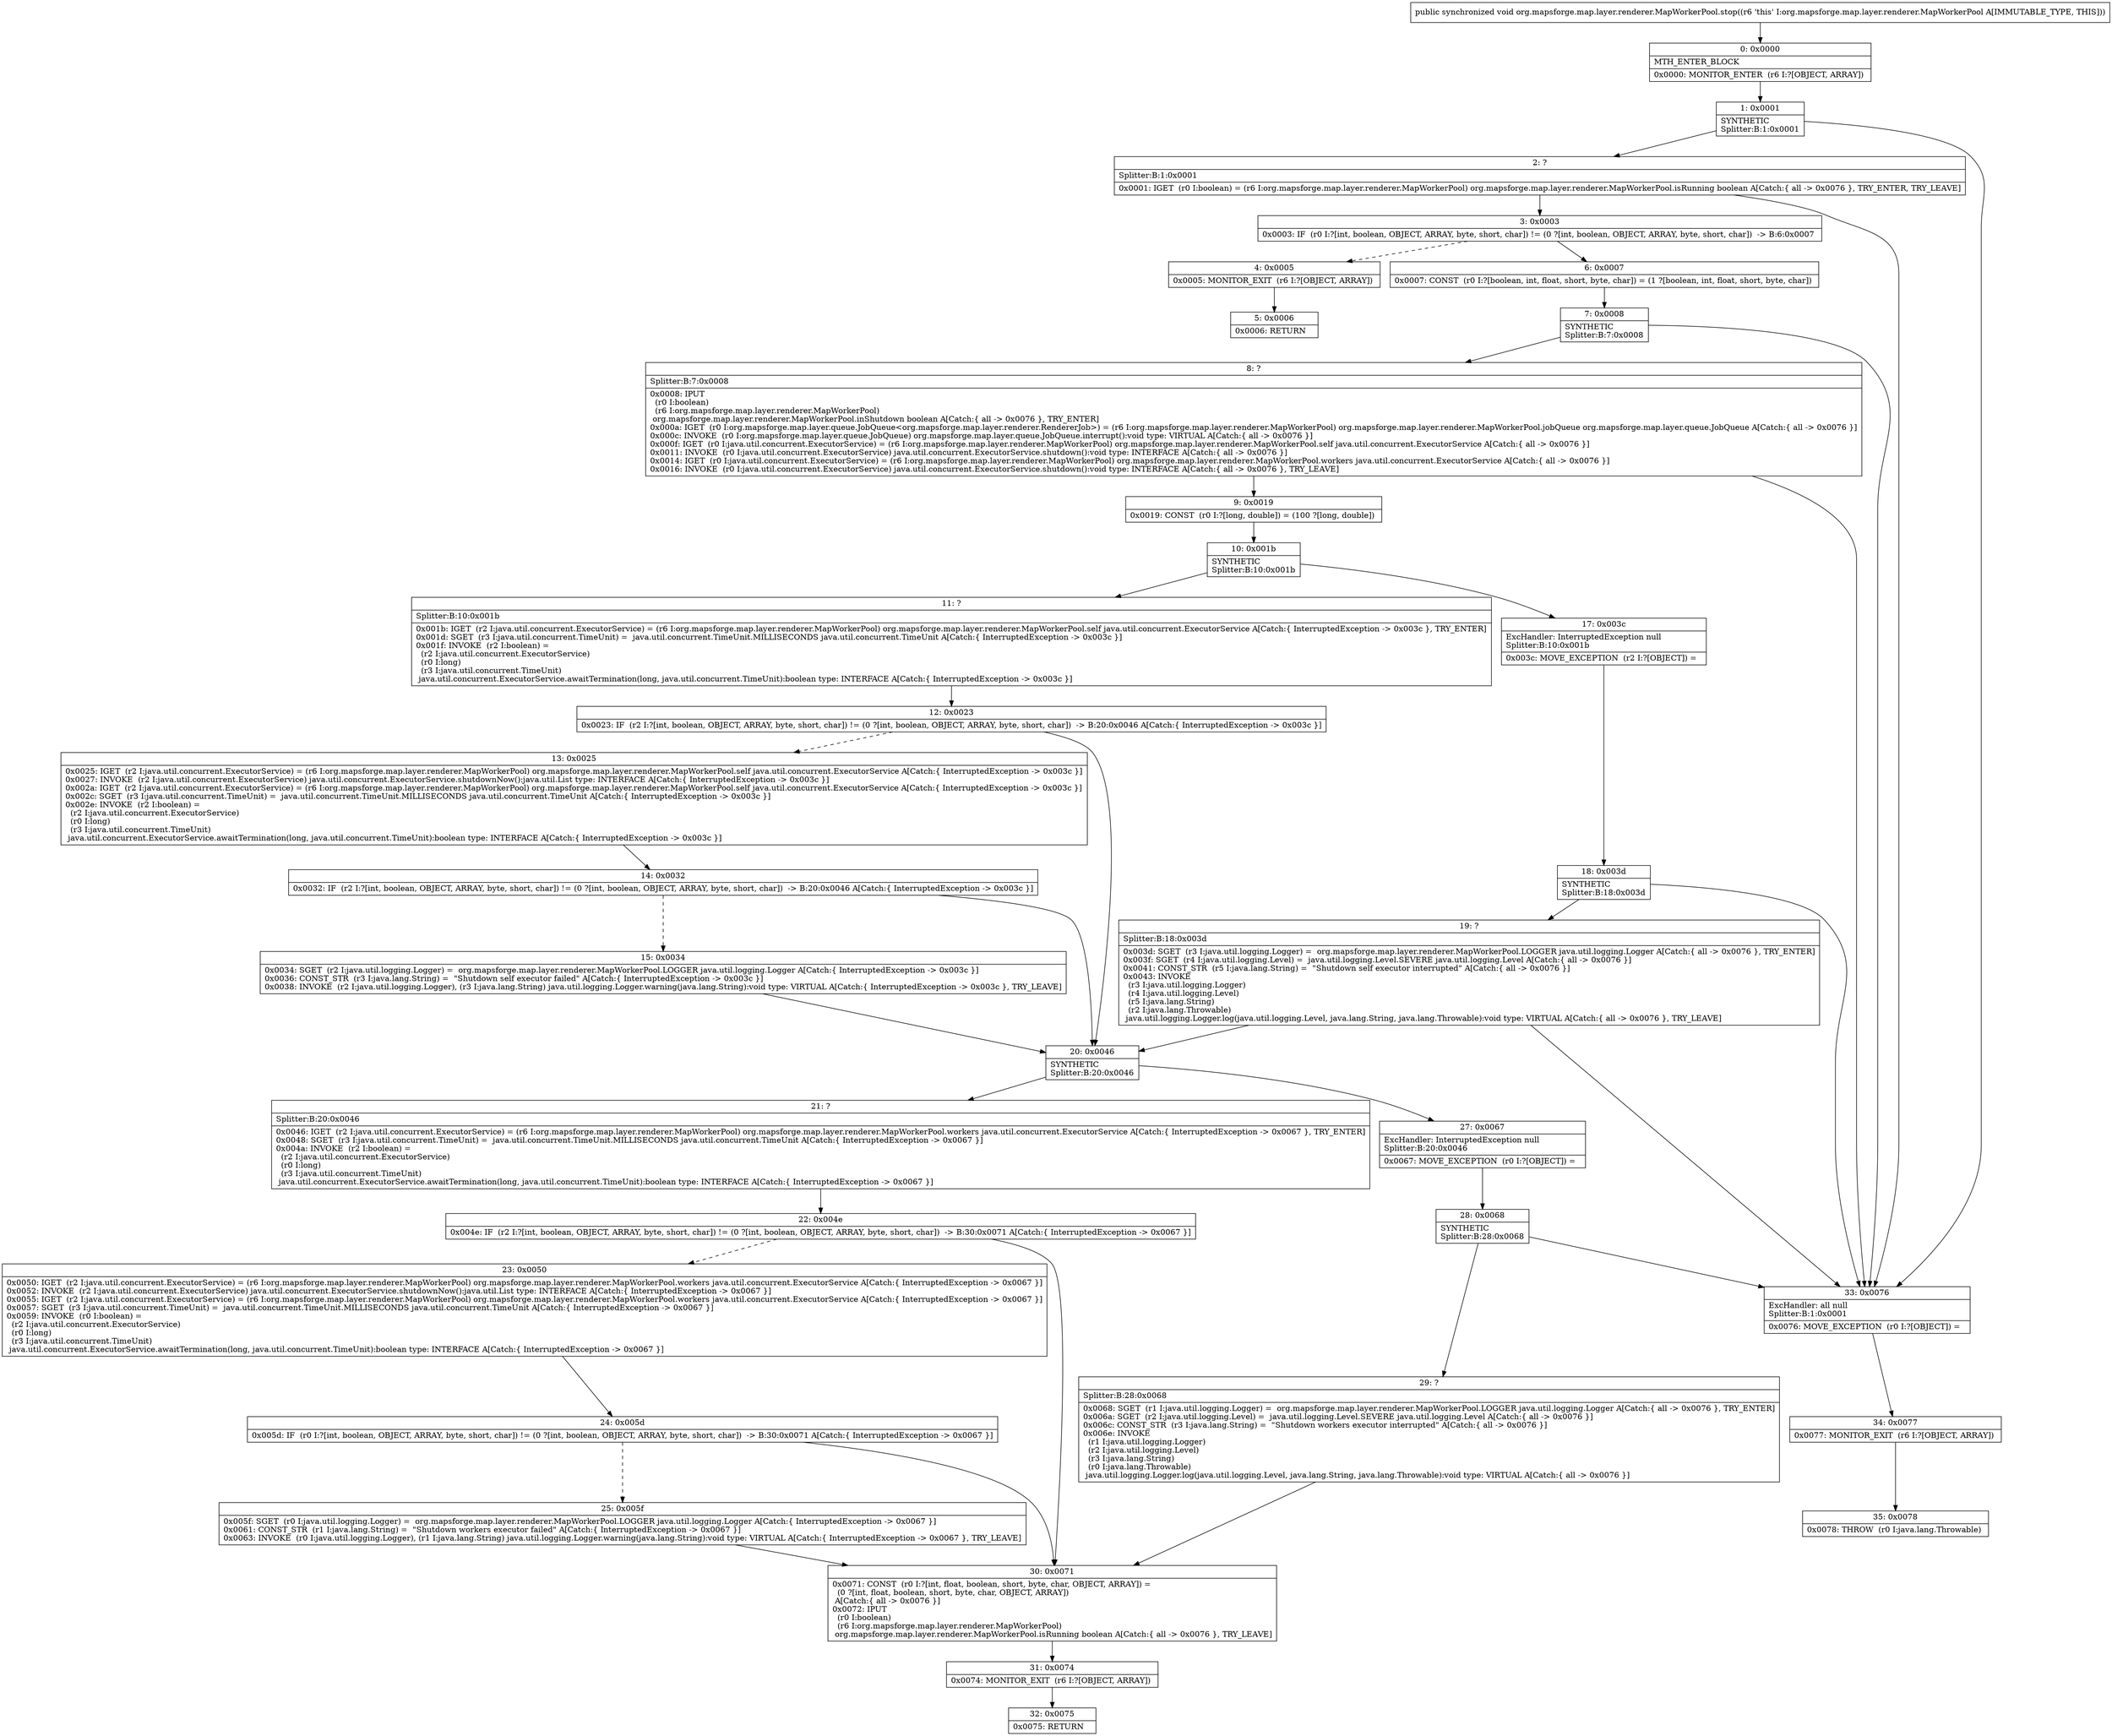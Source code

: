 digraph "CFG fororg.mapsforge.map.layer.renderer.MapWorkerPool.stop()V" {
Node_0 [shape=record,label="{0\:\ 0x0000|MTH_ENTER_BLOCK\l|0x0000: MONITOR_ENTER  (r6 I:?[OBJECT, ARRAY]) \l}"];
Node_1 [shape=record,label="{1\:\ 0x0001|SYNTHETIC\lSplitter:B:1:0x0001\l}"];
Node_2 [shape=record,label="{2\:\ ?|Splitter:B:1:0x0001\l|0x0001: IGET  (r0 I:boolean) = (r6 I:org.mapsforge.map.layer.renderer.MapWorkerPool) org.mapsforge.map.layer.renderer.MapWorkerPool.isRunning boolean A[Catch:\{ all \-\> 0x0076 \}, TRY_ENTER, TRY_LEAVE]\l}"];
Node_3 [shape=record,label="{3\:\ 0x0003|0x0003: IF  (r0 I:?[int, boolean, OBJECT, ARRAY, byte, short, char]) != (0 ?[int, boolean, OBJECT, ARRAY, byte, short, char])  \-\> B:6:0x0007 \l}"];
Node_4 [shape=record,label="{4\:\ 0x0005|0x0005: MONITOR_EXIT  (r6 I:?[OBJECT, ARRAY]) \l}"];
Node_5 [shape=record,label="{5\:\ 0x0006|0x0006: RETURN   \l}"];
Node_6 [shape=record,label="{6\:\ 0x0007|0x0007: CONST  (r0 I:?[boolean, int, float, short, byte, char]) = (1 ?[boolean, int, float, short, byte, char]) \l}"];
Node_7 [shape=record,label="{7\:\ 0x0008|SYNTHETIC\lSplitter:B:7:0x0008\l}"];
Node_8 [shape=record,label="{8\:\ ?|Splitter:B:7:0x0008\l|0x0008: IPUT  \l  (r0 I:boolean)\l  (r6 I:org.mapsforge.map.layer.renderer.MapWorkerPool)\l org.mapsforge.map.layer.renderer.MapWorkerPool.inShutdown boolean A[Catch:\{ all \-\> 0x0076 \}, TRY_ENTER]\l0x000a: IGET  (r0 I:org.mapsforge.map.layer.queue.JobQueue\<org.mapsforge.map.layer.renderer.RendererJob\>) = (r6 I:org.mapsforge.map.layer.renderer.MapWorkerPool) org.mapsforge.map.layer.renderer.MapWorkerPool.jobQueue org.mapsforge.map.layer.queue.JobQueue A[Catch:\{ all \-\> 0x0076 \}]\l0x000c: INVOKE  (r0 I:org.mapsforge.map.layer.queue.JobQueue) org.mapsforge.map.layer.queue.JobQueue.interrupt():void type: VIRTUAL A[Catch:\{ all \-\> 0x0076 \}]\l0x000f: IGET  (r0 I:java.util.concurrent.ExecutorService) = (r6 I:org.mapsforge.map.layer.renderer.MapWorkerPool) org.mapsforge.map.layer.renderer.MapWorkerPool.self java.util.concurrent.ExecutorService A[Catch:\{ all \-\> 0x0076 \}]\l0x0011: INVOKE  (r0 I:java.util.concurrent.ExecutorService) java.util.concurrent.ExecutorService.shutdown():void type: INTERFACE A[Catch:\{ all \-\> 0x0076 \}]\l0x0014: IGET  (r0 I:java.util.concurrent.ExecutorService) = (r6 I:org.mapsforge.map.layer.renderer.MapWorkerPool) org.mapsforge.map.layer.renderer.MapWorkerPool.workers java.util.concurrent.ExecutorService A[Catch:\{ all \-\> 0x0076 \}]\l0x0016: INVOKE  (r0 I:java.util.concurrent.ExecutorService) java.util.concurrent.ExecutorService.shutdown():void type: INTERFACE A[Catch:\{ all \-\> 0x0076 \}, TRY_LEAVE]\l}"];
Node_9 [shape=record,label="{9\:\ 0x0019|0x0019: CONST  (r0 I:?[long, double]) = (100 ?[long, double]) \l}"];
Node_10 [shape=record,label="{10\:\ 0x001b|SYNTHETIC\lSplitter:B:10:0x001b\l}"];
Node_11 [shape=record,label="{11\:\ ?|Splitter:B:10:0x001b\l|0x001b: IGET  (r2 I:java.util.concurrent.ExecutorService) = (r6 I:org.mapsforge.map.layer.renderer.MapWorkerPool) org.mapsforge.map.layer.renderer.MapWorkerPool.self java.util.concurrent.ExecutorService A[Catch:\{ InterruptedException \-\> 0x003c \}, TRY_ENTER]\l0x001d: SGET  (r3 I:java.util.concurrent.TimeUnit) =  java.util.concurrent.TimeUnit.MILLISECONDS java.util.concurrent.TimeUnit A[Catch:\{ InterruptedException \-\> 0x003c \}]\l0x001f: INVOKE  (r2 I:boolean) = \l  (r2 I:java.util.concurrent.ExecutorService)\l  (r0 I:long)\l  (r3 I:java.util.concurrent.TimeUnit)\l java.util.concurrent.ExecutorService.awaitTermination(long, java.util.concurrent.TimeUnit):boolean type: INTERFACE A[Catch:\{ InterruptedException \-\> 0x003c \}]\l}"];
Node_12 [shape=record,label="{12\:\ 0x0023|0x0023: IF  (r2 I:?[int, boolean, OBJECT, ARRAY, byte, short, char]) != (0 ?[int, boolean, OBJECT, ARRAY, byte, short, char])  \-\> B:20:0x0046 A[Catch:\{ InterruptedException \-\> 0x003c \}]\l}"];
Node_13 [shape=record,label="{13\:\ 0x0025|0x0025: IGET  (r2 I:java.util.concurrent.ExecutorService) = (r6 I:org.mapsforge.map.layer.renderer.MapWorkerPool) org.mapsforge.map.layer.renderer.MapWorkerPool.self java.util.concurrent.ExecutorService A[Catch:\{ InterruptedException \-\> 0x003c \}]\l0x0027: INVOKE  (r2 I:java.util.concurrent.ExecutorService) java.util.concurrent.ExecutorService.shutdownNow():java.util.List type: INTERFACE A[Catch:\{ InterruptedException \-\> 0x003c \}]\l0x002a: IGET  (r2 I:java.util.concurrent.ExecutorService) = (r6 I:org.mapsforge.map.layer.renderer.MapWorkerPool) org.mapsforge.map.layer.renderer.MapWorkerPool.self java.util.concurrent.ExecutorService A[Catch:\{ InterruptedException \-\> 0x003c \}]\l0x002c: SGET  (r3 I:java.util.concurrent.TimeUnit) =  java.util.concurrent.TimeUnit.MILLISECONDS java.util.concurrent.TimeUnit A[Catch:\{ InterruptedException \-\> 0x003c \}]\l0x002e: INVOKE  (r2 I:boolean) = \l  (r2 I:java.util.concurrent.ExecutorService)\l  (r0 I:long)\l  (r3 I:java.util.concurrent.TimeUnit)\l java.util.concurrent.ExecutorService.awaitTermination(long, java.util.concurrent.TimeUnit):boolean type: INTERFACE A[Catch:\{ InterruptedException \-\> 0x003c \}]\l}"];
Node_14 [shape=record,label="{14\:\ 0x0032|0x0032: IF  (r2 I:?[int, boolean, OBJECT, ARRAY, byte, short, char]) != (0 ?[int, boolean, OBJECT, ARRAY, byte, short, char])  \-\> B:20:0x0046 A[Catch:\{ InterruptedException \-\> 0x003c \}]\l}"];
Node_15 [shape=record,label="{15\:\ 0x0034|0x0034: SGET  (r2 I:java.util.logging.Logger) =  org.mapsforge.map.layer.renderer.MapWorkerPool.LOGGER java.util.logging.Logger A[Catch:\{ InterruptedException \-\> 0x003c \}]\l0x0036: CONST_STR  (r3 I:java.lang.String) =  \"Shutdown self executor failed\" A[Catch:\{ InterruptedException \-\> 0x003c \}]\l0x0038: INVOKE  (r2 I:java.util.logging.Logger), (r3 I:java.lang.String) java.util.logging.Logger.warning(java.lang.String):void type: VIRTUAL A[Catch:\{ InterruptedException \-\> 0x003c \}, TRY_LEAVE]\l}"];
Node_17 [shape=record,label="{17\:\ 0x003c|ExcHandler: InterruptedException null\lSplitter:B:10:0x001b\l|0x003c: MOVE_EXCEPTION  (r2 I:?[OBJECT]) =  \l}"];
Node_18 [shape=record,label="{18\:\ 0x003d|SYNTHETIC\lSplitter:B:18:0x003d\l}"];
Node_19 [shape=record,label="{19\:\ ?|Splitter:B:18:0x003d\l|0x003d: SGET  (r3 I:java.util.logging.Logger) =  org.mapsforge.map.layer.renderer.MapWorkerPool.LOGGER java.util.logging.Logger A[Catch:\{ all \-\> 0x0076 \}, TRY_ENTER]\l0x003f: SGET  (r4 I:java.util.logging.Level) =  java.util.logging.Level.SEVERE java.util.logging.Level A[Catch:\{ all \-\> 0x0076 \}]\l0x0041: CONST_STR  (r5 I:java.lang.String) =  \"Shutdown self executor interrupted\" A[Catch:\{ all \-\> 0x0076 \}]\l0x0043: INVOKE  \l  (r3 I:java.util.logging.Logger)\l  (r4 I:java.util.logging.Level)\l  (r5 I:java.lang.String)\l  (r2 I:java.lang.Throwable)\l java.util.logging.Logger.log(java.util.logging.Level, java.lang.String, java.lang.Throwable):void type: VIRTUAL A[Catch:\{ all \-\> 0x0076 \}, TRY_LEAVE]\l}"];
Node_20 [shape=record,label="{20\:\ 0x0046|SYNTHETIC\lSplitter:B:20:0x0046\l}"];
Node_21 [shape=record,label="{21\:\ ?|Splitter:B:20:0x0046\l|0x0046: IGET  (r2 I:java.util.concurrent.ExecutorService) = (r6 I:org.mapsforge.map.layer.renderer.MapWorkerPool) org.mapsforge.map.layer.renderer.MapWorkerPool.workers java.util.concurrent.ExecutorService A[Catch:\{ InterruptedException \-\> 0x0067 \}, TRY_ENTER]\l0x0048: SGET  (r3 I:java.util.concurrent.TimeUnit) =  java.util.concurrent.TimeUnit.MILLISECONDS java.util.concurrent.TimeUnit A[Catch:\{ InterruptedException \-\> 0x0067 \}]\l0x004a: INVOKE  (r2 I:boolean) = \l  (r2 I:java.util.concurrent.ExecutorService)\l  (r0 I:long)\l  (r3 I:java.util.concurrent.TimeUnit)\l java.util.concurrent.ExecutorService.awaitTermination(long, java.util.concurrent.TimeUnit):boolean type: INTERFACE A[Catch:\{ InterruptedException \-\> 0x0067 \}]\l}"];
Node_22 [shape=record,label="{22\:\ 0x004e|0x004e: IF  (r2 I:?[int, boolean, OBJECT, ARRAY, byte, short, char]) != (0 ?[int, boolean, OBJECT, ARRAY, byte, short, char])  \-\> B:30:0x0071 A[Catch:\{ InterruptedException \-\> 0x0067 \}]\l}"];
Node_23 [shape=record,label="{23\:\ 0x0050|0x0050: IGET  (r2 I:java.util.concurrent.ExecutorService) = (r6 I:org.mapsforge.map.layer.renderer.MapWorkerPool) org.mapsforge.map.layer.renderer.MapWorkerPool.workers java.util.concurrent.ExecutorService A[Catch:\{ InterruptedException \-\> 0x0067 \}]\l0x0052: INVOKE  (r2 I:java.util.concurrent.ExecutorService) java.util.concurrent.ExecutorService.shutdownNow():java.util.List type: INTERFACE A[Catch:\{ InterruptedException \-\> 0x0067 \}]\l0x0055: IGET  (r2 I:java.util.concurrent.ExecutorService) = (r6 I:org.mapsforge.map.layer.renderer.MapWorkerPool) org.mapsforge.map.layer.renderer.MapWorkerPool.workers java.util.concurrent.ExecutorService A[Catch:\{ InterruptedException \-\> 0x0067 \}]\l0x0057: SGET  (r3 I:java.util.concurrent.TimeUnit) =  java.util.concurrent.TimeUnit.MILLISECONDS java.util.concurrent.TimeUnit A[Catch:\{ InterruptedException \-\> 0x0067 \}]\l0x0059: INVOKE  (r0 I:boolean) = \l  (r2 I:java.util.concurrent.ExecutorService)\l  (r0 I:long)\l  (r3 I:java.util.concurrent.TimeUnit)\l java.util.concurrent.ExecutorService.awaitTermination(long, java.util.concurrent.TimeUnit):boolean type: INTERFACE A[Catch:\{ InterruptedException \-\> 0x0067 \}]\l}"];
Node_24 [shape=record,label="{24\:\ 0x005d|0x005d: IF  (r0 I:?[int, boolean, OBJECT, ARRAY, byte, short, char]) != (0 ?[int, boolean, OBJECT, ARRAY, byte, short, char])  \-\> B:30:0x0071 A[Catch:\{ InterruptedException \-\> 0x0067 \}]\l}"];
Node_25 [shape=record,label="{25\:\ 0x005f|0x005f: SGET  (r0 I:java.util.logging.Logger) =  org.mapsforge.map.layer.renderer.MapWorkerPool.LOGGER java.util.logging.Logger A[Catch:\{ InterruptedException \-\> 0x0067 \}]\l0x0061: CONST_STR  (r1 I:java.lang.String) =  \"Shutdown workers executor failed\" A[Catch:\{ InterruptedException \-\> 0x0067 \}]\l0x0063: INVOKE  (r0 I:java.util.logging.Logger), (r1 I:java.lang.String) java.util.logging.Logger.warning(java.lang.String):void type: VIRTUAL A[Catch:\{ InterruptedException \-\> 0x0067 \}, TRY_LEAVE]\l}"];
Node_27 [shape=record,label="{27\:\ 0x0067|ExcHandler: InterruptedException null\lSplitter:B:20:0x0046\l|0x0067: MOVE_EXCEPTION  (r0 I:?[OBJECT]) =  \l}"];
Node_28 [shape=record,label="{28\:\ 0x0068|SYNTHETIC\lSplitter:B:28:0x0068\l}"];
Node_29 [shape=record,label="{29\:\ ?|Splitter:B:28:0x0068\l|0x0068: SGET  (r1 I:java.util.logging.Logger) =  org.mapsforge.map.layer.renderer.MapWorkerPool.LOGGER java.util.logging.Logger A[Catch:\{ all \-\> 0x0076 \}, TRY_ENTER]\l0x006a: SGET  (r2 I:java.util.logging.Level) =  java.util.logging.Level.SEVERE java.util.logging.Level A[Catch:\{ all \-\> 0x0076 \}]\l0x006c: CONST_STR  (r3 I:java.lang.String) =  \"Shutdown workers executor interrupted\" A[Catch:\{ all \-\> 0x0076 \}]\l0x006e: INVOKE  \l  (r1 I:java.util.logging.Logger)\l  (r2 I:java.util.logging.Level)\l  (r3 I:java.lang.String)\l  (r0 I:java.lang.Throwable)\l java.util.logging.Logger.log(java.util.logging.Level, java.lang.String, java.lang.Throwable):void type: VIRTUAL A[Catch:\{ all \-\> 0x0076 \}]\l}"];
Node_30 [shape=record,label="{30\:\ 0x0071|0x0071: CONST  (r0 I:?[int, float, boolean, short, byte, char, OBJECT, ARRAY]) = \l  (0 ?[int, float, boolean, short, byte, char, OBJECT, ARRAY])\l A[Catch:\{ all \-\> 0x0076 \}]\l0x0072: IPUT  \l  (r0 I:boolean)\l  (r6 I:org.mapsforge.map.layer.renderer.MapWorkerPool)\l org.mapsforge.map.layer.renderer.MapWorkerPool.isRunning boolean A[Catch:\{ all \-\> 0x0076 \}, TRY_LEAVE]\l}"];
Node_31 [shape=record,label="{31\:\ 0x0074|0x0074: MONITOR_EXIT  (r6 I:?[OBJECT, ARRAY]) \l}"];
Node_32 [shape=record,label="{32\:\ 0x0075|0x0075: RETURN   \l}"];
Node_33 [shape=record,label="{33\:\ 0x0076|ExcHandler: all null\lSplitter:B:1:0x0001\l|0x0076: MOVE_EXCEPTION  (r0 I:?[OBJECT]) =  \l}"];
Node_34 [shape=record,label="{34\:\ 0x0077|0x0077: MONITOR_EXIT  (r6 I:?[OBJECT, ARRAY]) \l}"];
Node_35 [shape=record,label="{35\:\ 0x0078|0x0078: THROW  (r0 I:java.lang.Throwable) \l}"];
MethodNode[shape=record,label="{public synchronized void org.mapsforge.map.layer.renderer.MapWorkerPool.stop((r6 'this' I:org.mapsforge.map.layer.renderer.MapWorkerPool A[IMMUTABLE_TYPE, THIS])) }"];
MethodNode -> Node_0;
Node_0 -> Node_1;
Node_1 -> Node_2;
Node_1 -> Node_33;
Node_2 -> Node_3;
Node_2 -> Node_33;
Node_3 -> Node_4[style=dashed];
Node_3 -> Node_6;
Node_4 -> Node_5;
Node_6 -> Node_7;
Node_7 -> Node_8;
Node_7 -> Node_33;
Node_8 -> Node_9;
Node_8 -> Node_33;
Node_9 -> Node_10;
Node_10 -> Node_11;
Node_10 -> Node_17;
Node_11 -> Node_12;
Node_12 -> Node_13[style=dashed];
Node_12 -> Node_20;
Node_13 -> Node_14;
Node_14 -> Node_15[style=dashed];
Node_14 -> Node_20;
Node_15 -> Node_20;
Node_17 -> Node_18;
Node_18 -> Node_19;
Node_18 -> Node_33;
Node_19 -> Node_20;
Node_19 -> Node_33;
Node_20 -> Node_21;
Node_20 -> Node_27;
Node_21 -> Node_22;
Node_22 -> Node_23[style=dashed];
Node_22 -> Node_30;
Node_23 -> Node_24;
Node_24 -> Node_25[style=dashed];
Node_24 -> Node_30;
Node_25 -> Node_30;
Node_27 -> Node_28;
Node_28 -> Node_29;
Node_28 -> Node_33;
Node_29 -> Node_30;
Node_30 -> Node_31;
Node_31 -> Node_32;
Node_33 -> Node_34;
Node_34 -> Node_35;
}

